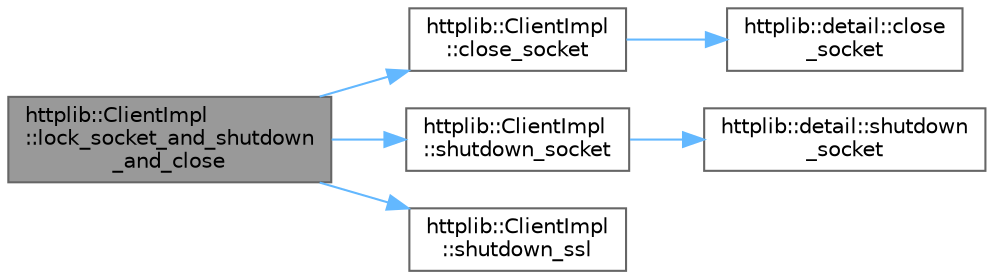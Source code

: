 digraph "httplib::ClientImpl::lock_socket_and_shutdown_and_close"
{
 // LATEX_PDF_SIZE
  bgcolor="transparent";
  edge [fontname=Helvetica,fontsize=10,labelfontname=Helvetica,labelfontsize=10];
  node [fontname=Helvetica,fontsize=10,shape=box,height=0.2,width=0.4];
  rankdir="LR";
  Node1 [id="Node000001",label="httplib::ClientImpl\l::lock_socket_and_shutdown\l_and_close",height=0.2,width=0.4,color="gray40", fillcolor="grey60", style="filled", fontcolor="black",tooltip=" "];
  Node1 -> Node2 [id="edge6_Node000001_Node000002",color="steelblue1",style="solid",tooltip=" "];
  Node2 [id="Node000002",label="httplib::ClientImpl\l::close_socket",height=0.2,width=0.4,color="grey40", fillcolor="white", style="filled",URL="$classhttplib_1_1_client_impl.html#a30ceda93ba451534d2bcd06d1952881b",tooltip=" "];
  Node2 -> Node3 [id="edge7_Node000002_Node000003",color="steelblue1",style="solid",tooltip=" "];
  Node3 [id="Node000003",label="httplib::detail::close\l_socket",height=0.2,width=0.4,color="grey40", fillcolor="white", style="filled",URL="$namespacehttplib_1_1detail.html#ab97ddef67a99aee8ed2aec5e20d90286",tooltip=" "];
  Node1 -> Node4 [id="edge8_Node000001_Node000004",color="steelblue1",style="solid",tooltip=" "];
  Node4 [id="Node000004",label="httplib::ClientImpl\l::shutdown_socket",height=0.2,width=0.4,color="grey40", fillcolor="white", style="filled",URL="$classhttplib_1_1_client_impl.html#a41674a67f42574238be63c78eca9e5e0",tooltip=" "];
  Node4 -> Node5 [id="edge9_Node000004_Node000005",color="steelblue1",style="solid",tooltip=" "];
  Node5 [id="Node000005",label="httplib::detail::shutdown\l_socket",height=0.2,width=0.4,color="grey40", fillcolor="white", style="filled",URL="$namespacehttplib_1_1detail.html#a6fe756f70ad6d331f8269d1504ecc296",tooltip=" "];
  Node1 -> Node6 [id="edge10_Node000001_Node000006",color="steelblue1",style="solid",tooltip=" "];
  Node6 [id="Node000006",label="httplib::ClientImpl\l::shutdown_ssl",height=0.2,width=0.4,color="grey40", fillcolor="white", style="filled",URL="$classhttplib_1_1_client_impl.html#a6a20a9e9d9336b81373b8f6c5dd9f827",tooltip=" "];
}
